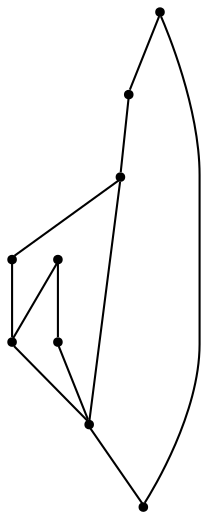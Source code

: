 graph {
  node [shape=point,comment="{\"directed\":false,\"doi\":\"10.4230/LIPIcs.GD.2024.11\",\"figure\":\"3 (4)\"}"]

  v0 [pos="912.3679117978239,1542.341330724445"]
  v1 [pos="1005.7269966980423,1606.0353106393704"]
  v2 [pos="954.0335928876052,1582.0969784101783"]
  v3 [pos="912.3679117978238,1606.0353106393704"]
  v4 [pos="819.0088904934091,1606.0353106393704"]
  v5 [pos="772.3293798412017,1559.9709462411738"]
  v6 [pos="725.6498055931906,1606.0353106393704"]
  v7 [pos="772.3293798412017,1728.2979149944858"]
  v8 [pos="632.2907842887759,1606.0353106393704"]

  v0 -- v4 [id="-1",pos="912.3679117978239,1542.341330724445 900.4972062399153,1541.7678023105914 888.4222945585551,1543.8953292358356 876.6706332829625,1548.3874597562822 850.12580844339,1558.5336442779194 829.1575088367664,1579.4969153081113 819.0088904934091,1606.0353106393704"]
  v8 -- v7 [id="-110",pos="632.2907842887759,1606.0353106393704 642.8944791494,1676.2442725281467 703.3666843862551,1726.5765355954975 772.3293798412017,1728.2979149944858"]
  v7 -- v3 [id="-111",pos="772.3293798412017,1728.2979149944858 779.2879433210707,1726.4970621366558 786.3604742043424,1725.972153444555 793.4768288266525,1724.8978813845156 854.8895793059409,1715.6266924223894 903.0944989040297,1667.433269652896 912.3679117978238,1606.0353106393704"]
  v8 -- v6 [id="-112",pos="632.2907842887759,1606.0353106393704 640.7806332860384,1631.8112479885297 668.5632868474753,1645.8242745344614 694.3412098910674,1637.3363979755597 709.1536264936683,1632.4570992378767 720.7734701582139,1620.8441113767599 725.6498055931906,1606.0353106393704"]
  v6 -- v3 [id="-113",pos="725.6498055931906,1606.0353106393704 739.7620959936232,1657.5912544930304 793.0059019007685,1687.950713850993 844.5784736843076,1673.8419349934334 877.5833602566676,1664.8123521297043 903.3696143505354,1639.0323456252036 912.3679117978238,1606.0353106393704"]
  v4 -- v5 [id="-117",pos="819.0088904934091,1606.0353106393704 819.0088904934091,1580.259373290211 798.1114366120298,1559.3669309951808 772.3293798412017,1559.9709462411738"]
  v4 -- v3 [id="-118",pos="819.0088904934091,1606.0353106393704 824.1060941543947,1595.3933249716013 832.6917820277284,1586.8095689399672 843.3363840436001,1581.7135876803532 869.1185044102318,1569.3714580464946 900.0228215886759,1580.259373290211 912.3679117978238,1606.0353106393704"]
  v5 -- v6 [id="-119",pos="772.3293798412017,1559.9709462411738 746.54725947457,1559.3669309951808 725.6498691889943,1580.259373290211 725.6498055931906,1606.0353106393704"]
  v3 -- v2 [id="-123",pos="912.3679117978238,1606.0353106393704 917.3151565538487,1596.739198100778 924.9256027785086,1589.1263171013875 934.2239452273259,1584.1845822614341 940.4061749683125,1580.8983761309185 946.9466670684442,1578.9627016615186 954.0335928876052,1582.0969784101783"]
  v1 -- v2 [id="-125",pos="1005.7269966980423,1606.0353106393704 995.3060428281525,1586.4433105132912 974.3061871720408,1576.0911980967726 954.0335928876052,1582.0969784101783"]
  v1 -- v0 [id="-127",pos="1005.7269966980423,1606.0353106393704 990.5064450875457,1566.2364752727622 952.592887272381,1541.7804345211084 912.3679117978239,1542.341330724445"]
}